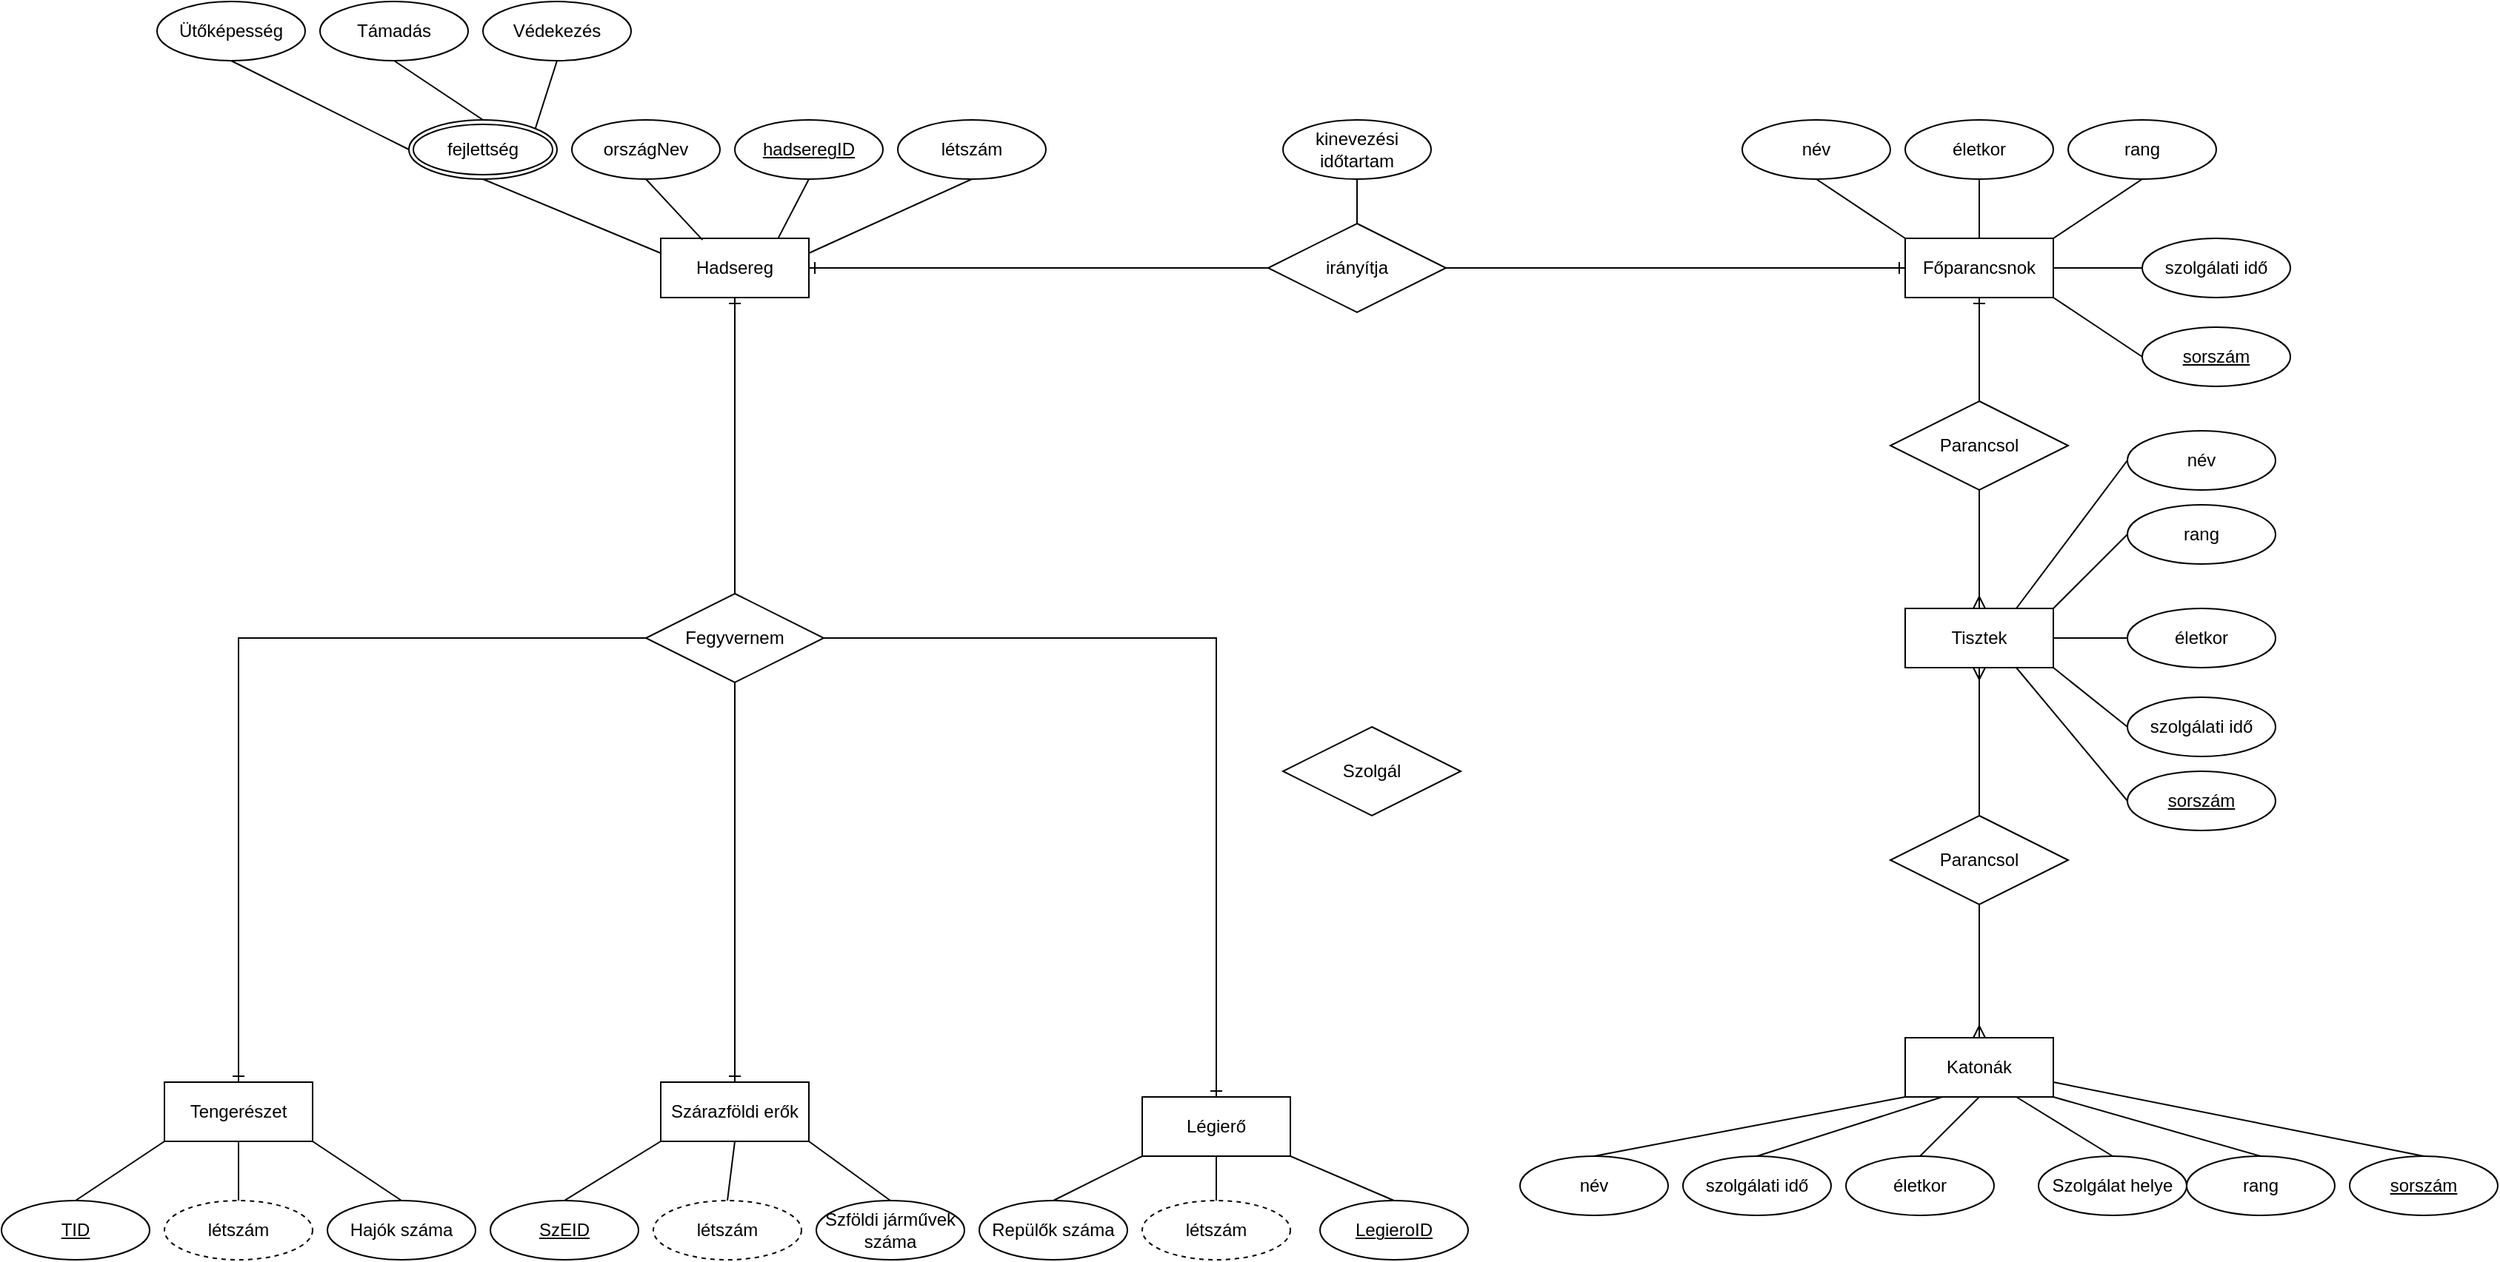 <mxfile version="20.5.3" type="github">
  <diagram id="C5RBs43oDa-KdzZeNtuy" name="Page-1">
    <mxGraphModel dx="1585" dy="1062" grid="1" gridSize="10" guides="1" tooltips="1" connect="1" arrows="1" fold="1" page="0" pageScale="1" pageWidth="827" pageHeight="1169" math="0" shadow="0">
      <root>
        <mxCell id="WIyWlLk6GJQsqaUBKTNV-0" />
        <mxCell id="WIyWlLk6GJQsqaUBKTNV-1" parent="WIyWlLk6GJQsqaUBKTNV-0" />
        <mxCell id="_7Anegimoyhtmtky0yuV-0" value="Hadsereg" style="whiteSpace=wrap;html=1;align=center;" parent="WIyWlLk6GJQsqaUBKTNV-1" vertex="1">
          <mxGeometry x="80" y="40" width="100" height="40" as="geometry" />
        </mxCell>
        <mxCell id="_7Anegimoyhtmtky0yuV-1" value="országNev" style="ellipse;whiteSpace=wrap;html=1;align=center;" parent="WIyWlLk6GJQsqaUBKTNV-1" vertex="1">
          <mxGeometry x="20" y="-40" width="100" height="40" as="geometry" />
        </mxCell>
        <mxCell id="_7Anegimoyhtmtky0yuV-3" value="létszám" style="ellipse;whiteSpace=wrap;html=1;align=center;" parent="WIyWlLk6GJQsqaUBKTNV-1" vertex="1">
          <mxGeometry x="240" y="-40" width="100" height="40" as="geometry" />
        </mxCell>
        <mxCell id="_7Anegimoyhtmtky0yuV-4" value="" style="fontSize=12;html=1;endArrow=ERone;endFill=1;rounded=0;entryX=0.5;entryY=0;entryDx=0;entryDy=0;edgeStyle=orthogonalEdgeStyle;exitX=0.5;exitY=1;exitDx=0;exitDy=0;" parent="WIyWlLk6GJQsqaUBKTNV-1" target="_7Anegimoyhtmtky0yuV-6" edge="1" source="_7Anegimoyhtmtky0yuV-15">
          <mxGeometry width="100" height="100" relative="1" as="geometry">
            <mxPoint x="125" y="520" as="sourcePoint" />
            <mxPoint x="125" y="530" as="targetPoint" />
          </mxGeometry>
        </mxCell>
        <mxCell id="_7Anegimoyhtmtky0yuV-6" value="Szárazföldi erők" style="whiteSpace=wrap;html=1;align=center;" parent="WIyWlLk6GJQsqaUBKTNV-1" vertex="1">
          <mxGeometry x="80" y="610" width="100" height="40" as="geometry" />
        </mxCell>
        <mxCell id="_7Anegimoyhtmtky0yuV-7" value="Légierő" style="whiteSpace=wrap;html=1;align=center;" parent="WIyWlLk6GJQsqaUBKTNV-1" vertex="1">
          <mxGeometry x="405" y="620" width="100" height="40" as="geometry" />
        </mxCell>
        <mxCell id="_7Anegimoyhtmtky0yuV-9" value="" style="edgeStyle=orthogonalEdgeStyle;fontSize=12;html=1;endArrow=ERone;endFill=1;rounded=0;entryX=0.5;entryY=0;entryDx=0;entryDy=0;exitX=1;exitY=0.5;exitDx=0;exitDy=0;" parent="WIyWlLk6GJQsqaUBKTNV-1" source="_7Anegimoyhtmtky0yuV-15" target="_7Anegimoyhtmtky0yuV-7" edge="1">
          <mxGeometry width="100" height="100" relative="1" as="geometry">
            <mxPoint x="175" y="515" as="sourcePoint" />
            <mxPoint x="215" y="500" as="targetPoint" />
          </mxGeometry>
        </mxCell>
        <mxCell id="_7Anegimoyhtmtky0yuV-10" value="Tengerészet" style="whiteSpace=wrap;html=1;align=center;" parent="WIyWlLk6GJQsqaUBKTNV-1" vertex="1">
          <mxGeometry x="-255" y="610" width="100" height="40" as="geometry" />
        </mxCell>
        <mxCell id="_7Anegimoyhtmtky0yuV-11" value="" style="edgeStyle=orthogonalEdgeStyle;fontSize=12;html=1;endArrow=ERone;endFill=1;rounded=0;entryX=0.5;entryY=0;entryDx=0;entryDy=0;exitX=0;exitY=0.5;exitDx=0;exitDy=0;" parent="WIyWlLk6GJQsqaUBKTNV-1" source="_7Anegimoyhtmtky0yuV-15" target="_7Anegimoyhtmtky0yuV-10" edge="1">
          <mxGeometry width="100" height="100" relative="1" as="geometry">
            <mxPoint x="75" y="515" as="sourcePoint" />
            <mxPoint x="215" y="500" as="targetPoint" />
          </mxGeometry>
        </mxCell>
        <mxCell id="_7Anegimoyhtmtky0yuV-12" value="" style="endArrow=none;html=1;rounded=0;exitX=0.5;exitY=1;exitDx=0;exitDy=0;entryX=0.282;entryY=0.026;entryDx=0;entryDy=0;entryPerimeter=0;" parent="WIyWlLk6GJQsqaUBKTNV-1" source="_7Anegimoyhtmtky0yuV-1" target="_7Anegimoyhtmtky0yuV-0" edge="1">
          <mxGeometry relative="1" as="geometry">
            <mxPoint x="90" y="220" as="sourcePoint" />
            <mxPoint x="250" y="220" as="targetPoint" />
          </mxGeometry>
        </mxCell>
        <mxCell id="_7Anegimoyhtmtky0yuV-13" value="" style="endArrow=none;html=1;rounded=0;exitX=0.5;exitY=1;exitDx=0;exitDy=0;entryX=0.792;entryY=0.002;entryDx=0;entryDy=0;entryPerimeter=0;" parent="WIyWlLk6GJQsqaUBKTNV-1" source="_7Anegimoyhtmtky0yuV-25" target="_7Anegimoyhtmtky0yuV-0" edge="1">
          <mxGeometry relative="1" as="geometry">
            <mxPoint x="130" as="sourcePoint" />
            <mxPoint x="250" y="220" as="targetPoint" />
          </mxGeometry>
        </mxCell>
        <mxCell id="_7Anegimoyhtmtky0yuV-14" value="" style="endArrow=none;html=1;rounded=0;entryX=0.5;entryY=1;entryDx=0;entryDy=0;exitX=1;exitY=0.25;exitDx=0;exitDy=0;" parent="WIyWlLk6GJQsqaUBKTNV-1" source="_7Anegimoyhtmtky0yuV-0" target="_7Anegimoyhtmtky0yuV-3" edge="1">
          <mxGeometry relative="1" as="geometry">
            <mxPoint x="180" y="40" as="sourcePoint" />
            <mxPoint x="250" y="220" as="targetPoint" />
          </mxGeometry>
        </mxCell>
        <mxCell id="_7Anegimoyhtmtky0yuV-15" value="Fegyvernem" style="shape=rhombus;perimeter=rhombusPerimeter;whiteSpace=wrap;html=1;align=center;" parent="WIyWlLk6GJQsqaUBKTNV-1" vertex="1">
          <mxGeometry x="70" y="280" width="120" height="60" as="geometry" />
        </mxCell>
        <mxCell id="_7Anegimoyhtmtky0yuV-18" value="" style="edgeStyle=orthogonalEdgeStyle;fontSize=12;html=1;endArrow=ERone;endFill=1;rounded=0;exitX=0.5;exitY=0;exitDx=0;exitDy=0;entryX=0.5;entryY=1;entryDx=0;entryDy=0;" parent="WIyWlLk6GJQsqaUBKTNV-1" source="_7Anegimoyhtmtky0yuV-15" target="_7Anegimoyhtmtky0yuV-0" edge="1">
          <mxGeometry width="100" height="100" relative="1" as="geometry">
            <mxPoint x="260" y="270" as="sourcePoint" />
            <mxPoint x="360" y="170" as="targetPoint" />
          </mxGeometry>
        </mxCell>
        <mxCell id="_7Anegimoyhtmtky0yuV-19" value="Főparancsnok" style="whiteSpace=wrap;html=1;align=center;" parent="WIyWlLk6GJQsqaUBKTNV-1" vertex="1">
          <mxGeometry x="920" y="40" width="100" height="40" as="geometry" />
        </mxCell>
        <mxCell id="_7Anegimoyhtmtky0yuV-20" value="irányítja" style="shape=rhombus;perimeter=rhombusPerimeter;whiteSpace=wrap;html=1;align=center;" parent="WIyWlLk6GJQsqaUBKTNV-1" vertex="1">
          <mxGeometry x="490" y="30" width="120" height="60" as="geometry" />
        </mxCell>
        <mxCell id="_7Anegimoyhtmtky0yuV-21" value="" style="edgeStyle=orthogonalEdgeStyle;fontSize=12;html=1;endArrow=ERone;endFill=1;rounded=0;exitX=0;exitY=0.5;exitDx=0;exitDy=0;entryX=1;entryY=0.5;entryDx=0;entryDy=0;" parent="WIyWlLk6GJQsqaUBKTNV-1" source="_7Anegimoyhtmtky0yuV-20" target="_7Anegimoyhtmtky0yuV-0" edge="1">
          <mxGeometry width="100" height="100" relative="1" as="geometry">
            <mxPoint x="360" y="370" as="sourcePoint" />
            <mxPoint x="460" y="270" as="targetPoint" />
          </mxGeometry>
        </mxCell>
        <mxCell id="_7Anegimoyhtmtky0yuV-22" value="" style="edgeStyle=orthogonalEdgeStyle;fontSize=12;html=1;endArrow=ERone;endFill=1;rounded=0;exitX=1;exitY=0.5;exitDx=0;exitDy=0;entryX=0;entryY=0.5;entryDx=0;entryDy=0;" parent="WIyWlLk6GJQsqaUBKTNV-1" source="_7Anegimoyhtmtky0yuV-20" target="_7Anegimoyhtmtky0yuV-19" edge="1">
          <mxGeometry width="100" height="100" relative="1" as="geometry">
            <mxPoint x="360" y="370" as="sourcePoint" />
            <mxPoint x="460" y="270" as="targetPoint" />
          </mxGeometry>
        </mxCell>
        <mxCell id="_7Anegimoyhtmtky0yuV-24" value="kinevezési időtartam" style="ellipse;whiteSpace=wrap;html=1;align=center;" parent="WIyWlLk6GJQsqaUBKTNV-1" vertex="1">
          <mxGeometry x="500" y="-40" width="100" height="40" as="geometry" />
        </mxCell>
        <mxCell id="_7Anegimoyhtmtky0yuV-25" value="hadseregID" style="ellipse;whiteSpace=wrap;html=1;align=center;fontStyle=4;" parent="WIyWlLk6GJQsqaUBKTNV-1" vertex="1">
          <mxGeometry x="130" y="-40" width="100" height="40" as="geometry" />
        </mxCell>
        <mxCell id="_7Anegimoyhtmtky0yuV-26" value="" style="endArrow=none;html=1;rounded=0;entryX=0.5;entryY=0;entryDx=0;entryDy=0;exitX=0.5;exitY=1;exitDx=0;exitDy=0;" parent="WIyWlLk6GJQsqaUBKTNV-1" source="_7Anegimoyhtmtky0yuV-24" target="_7Anegimoyhtmtky0yuV-20" edge="1">
          <mxGeometry relative="1" as="geometry">
            <mxPoint x="570" y="320" as="sourcePoint" />
            <mxPoint x="730" y="320" as="targetPoint" />
          </mxGeometry>
        </mxCell>
        <mxCell id="_7Anegimoyhtmtky0yuV-27" value="név" style="ellipse;whiteSpace=wrap;html=1;align=center;" parent="WIyWlLk6GJQsqaUBKTNV-1" vertex="1">
          <mxGeometry x="810" y="-40" width="100" height="40" as="geometry" />
        </mxCell>
        <mxCell id="_7Anegimoyhtmtky0yuV-28" value="életkor" style="ellipse;whiteSpace=wrap;html=1;align=center;" parent="WIyWlLk6GJQsqaUBKTNV-1" vertex="1">
          <mxGeometry x="920" y="-40" width="100" height="40" as="geometry" />
        </mxCell>
        <mxCell id="_7Anegimoyhtmtky0yuV-29" value="rang" style="ellipse;whiteSpace=wrap;html=1;align=center;" parent="WIyWlLk6GJQsqaUBKTNV-1" vertex="1">
          <mxGeometry x="1030" y="-40" width="100" height="40" as="geometry" />
        </mxCell>
        <mxCell id="_7Anegimoyhtmtky0yuV-30" value="" style="endArrow=none;html=1;rounded=0;entryX=0.5;entryY=1;entryDx=0;entryDy=0;exitX=0;exitY=0;exitDx=0;exitDy=0;" parent="WIyWlLk6GJQsqaUBKTNV-1" source="_7Anegimoyhtmtky0yuV-19" target="_7Anegimoyhtmtky0yuV-27" edge="1">
          <mxGeometry relative="1" as="geometry">
            <mxPoint x="570" y="210" as="sourcePoint" />
            <mxPoint x="730" y="210" as="targetPoint" />
          </mxGeometry>
        </mxCell>
        <mxCell id="_7Anegimoyhtmtky0yuV-31" value="" style="endArrow=none;html=1;rounded=0;entryX=0.5;entryY=1;entryDx=0;entryDy=0;exitX=0.5;exitY=0;exitDx=0;exitDy=0;" parent="WIyWlLk6GJQsqaUBKTNV-1" source="_7Anegimoyhtmtky0yuV-19" target="_7Anegimoyhtmtky0yuV-28" edge="1">
          <mxGeometry relative="1" as="geometry">
            <mxPoint x="570" y="210" as="sourcePoint" />
            <mxPoint x="730" y="210" as="targetPoint" />
          </mxGeometry>
        </mxCell>
        <mxCell id="_7Anegimoyhtmtky0yuV-32" value="" style="endArrow=none;html=1;rounded=0;entryX=0.5;entryY=1;entryDx=0;entryDy=0;exitX=1;exitY=0;exitDx=0;exitDy=0;" parent="WIyWlLk6GJQsqaUBKTNV-1" source="_7Anegimoyhtmtky0yuV-19" target="_7Anegimoyhtmtky0yuV-29" edge="1">
          <mxGeometry relative="1" as="geometry">
            <mxPoint x="570" y="210" as="sourcePoint" />
            <mxPoint x="730" y="210" as="targetPoint" />
          </mxGeometry>
        </mxCell>
        <mxCell id="_7Anegimoyhtmtky0yuV-33" value="szolgálati idő" style="ellipse;whiteSpace=wrap;html=1;align=center;" parent="WIyWlLk6GJQsqaUBKTNV-1" vertex="1">
          <mxGeometry x="1080" y="40" width="100" height="40" as="geometry" />
        </mxCell>
        <mxCell id="_7Anegimoyhtmtky0yuV-34" value="" style="endArrow=none;html=1;rounded=0;entryX=1;entryY=0.5;entryDx=0;entryDy=0;exitX=0;exitY=0.5;exitDx=0;exitDy=0;" parent="WIyWlLk6GJQsqaUBKTNV-1" source="_7Anegimoyhtmtky0yuV-33" target="_7Anegimoyhtmtky0yuV-19" edge="1">
          <mxGeometry relative="1" as="geometry">
            <mxPoint x="570" y="210" as="sourcePoint" />
            <mxPoint x="730" y="210" as="targetPoint" />
          </mxGeometry>
        </mxCell>
        <mxCell id="_7Anegimoyhtmtky0yuV-35" value="Parancsol" style="shape=rhombus;perimeter=rhombusPerimeter;whiteSpace=wrap;html=1;align=center;" parent="WIyWlLk6GJQsqaUBKTNV-1" vertex="1">
          <mxGeometry x="910" y="150" width="120" height="60" as="geometry" />
        </mxCell>
        <mxCell id="_7Anegimoyhtmtky0yuV-36" value="Tisztek" style="whiteSpace=wrap;html=1;align=center;" parent="WIyWlLk6GJQsqaUBKTNV-1" vertex="1">
          <mxGeometry x="920" y="290" width="100" height="40" as="geometry" />
        </mxCell>
        <mxCell id="_7Anegimoyhtmtky0yuV-37" value="" style="edgeStyle=orthogonalEdgeStyle;fontSize=12;html=1;endArrow=ERmany;rounded=0;exitX=0.5;exitY=1;exitDx=0;exitDy=0;entryX=0.5;entryY=0;entryDx=0;entryDy=0;" parent="WIyWlLk6GJQsqaUBKTNV-1" source="_7Anegimoyhtmtky0yuV-35" target="_7Anegimoyhtmtky0yuV-36" edge="1">
          <mxGeometry width="100" height="100" relative="1" as="geometry">
            <mxPoint x="600" y="370" as="sourcePoint" />
            <mxPoint x="700" y="270" as="targetPoint" />
          </mxGeometry>
        </mxCell>
        <mxCell id="_7Anegimoyhtmtky0yuV-38" value="" style="edgeStyle=orthogonalEdgeStyle;fontSize=12;html=1;endArrow=ERone;endFill=1;rounded=0;exitX=0.5;exitY=0;exitDx=0;exitDy=0;entryX=0.5;entryY=1;entryDx=0;entryDy=0;" parent="WIyWlLk6GJQsqaUBKTNV-1" source="_7Anegimoyhtmtky0yuV-35" target="_7Anegimoyhtmtky0yuV-19" edge="1">
          <mxGeometry width="100" height="100" relative="1" as="geometry">
            <mxPoint x="600" y="370" as="sourcePoint" />
            <mxPoint x="700" y="270" as="targetPoint" />
          </mxGeometry>
        </mxCell>
        <mxCell id="_7Anegimoyhtmtky0yuV-39" value="szolgálati idő" style="ellipse;whiteSpace=wrap;html=1;align=center;" parent="WIyWlLk6GJQsqaUBKTNV-1" vertex="1">
          <mxGeometry x="1070" y="350" width="100" height="40" as="geometry" />
        </mxCell>
        <mxCell id="_7Anegimoyhtmtky0yuV-40" value="életkor" style="ellipse;whiteSpace=wrap;html=1;align=center;" parent="WIyWlLk6GJQsqaUBKTNV-1" vertex="1">
          <mxGeometry x="1070" y="290" width="100" height="40" as="geometry" />
        </mxCell>
        <mxCell id="_7Anegimoyhtmtky0yuV-41" value="rang" style="ellipse;whiteSpace=wrap;html=1;align=center;" parent="WIyWlLk6GJQsqaUBKTNV-1" vertex="1">
          <mxGeometry x="1070" y="220" width="100" height="40" as="geometry" />
        </mxCell>
        <mxCell id="_7Anegimoyhtmtky0yuV-42" value="név" style="ellipse;whiteSpace=wrap;html=1;align=center;" parent="WIyWlLk6GJQsqaUBKTNV-1" vertex="1">
          <mxGeometry x="1070" y="170" width="100" height="40" as="geometry" />
        </mxCell>
        <mxCell id="_7Anegimoyhtmtky0yuV-43" value="" style="endArrow=none;html=1;rounded=0;entryX=0;entryY=0.5;entryDx=0;entryDy=0;exitX=0.75;exitY=0;exitDx=0;exitDy=0;" parent="WIyWlLk6GJQsqaUBKTNV-1" source="_7Anegimoyhtmtky0yuV-36" target="_7Anegimoyhtmtky0yuV-42" edge="1">
          <mxGeometry relative="1" as="geometry">
            <mxPoint x="570" y="320" as="sourcePoint" />
            <mxPoint x="730" y="320" as="targetPoint" />
          </mxGeometry>
        </mxCell>
        <mxCell id="_7Anegimoyhtmtky0yuV-44" value="" style="endArrow=none;html=1;rounded=0;entryX=0;entryY=0.5;entryDx=0;entryDy=0;exitX=1;exitY=0;exitDx=0;exitDy=0;" parent="WIyWlLk6GJQsqaUBKTNV-1" source="_7Anegimoyhtmtky0yuV-36" target="_7Anegimoyhtmtky0yuV-41" edge="1">
          <mxGeometry relative="1" as="geometry">
            <mxPoint x="570" y="320" as="sourcePoint" />
            <mxPoint x="730" y="320" as="targetPoint" />
          </mxGeometry>
        </mxCell>
        <mxCell id="_7Anegimoyhtmtky0yuV-45" value="" style="endArrow=none;html=1;rounded=0;entryX=0;entryY=0.5;entryDx=0;entryDy=0;exitX=1;exitY=0.5;exitDx=0;exitDy=0;" parent="WIyWlLk6GJQsqaUBKTNV-1" source="_7Anegimoyhtmtky0yuV-36" target="_7Anegimoyhtmtky0yuV-40" edge="1">
          <mxGeometry relative="1" as="geometry">
            <mxPoint x="570" y="320" as="sourcePoint" />
            <mxPoint x="730" y="320" as="targetPoint" />
          </mxGeometry>
        </mxCell>
        <mxCell id="_7Anegimoyhtmtky0yuV-46" value="" style="endArrow=none;html=1;rounded=0;entryX=0;entryY=0.5;entryDx=0;entryDy=0;exitX=1;exitY=1;exitDx=0;exitDy=0;" parent="WIyWlLk6GJQsqaUBKTNV-1" source="_7Anegimoyhtmtky0yuV-36" target="_7Anegimoyhtmtky0yuV-39" edge="1">
          <mxGeometry relative="1" as="geometry">
            <mxPoint x="570" y="320" as="sourcePoint" />
            <mxPoint x="730" y="320" as="targetPoint" />
          </mxGeometry>
        </mxCell>
        <mxCell id="_7Anegimoyhtmtky0yuV-47" value="Parancsol" style="shape=rhombus;perimeter=rhombusPerimeter;whiteSpace=wrap;html=1;align=center;" parent="WIyWlLk6GJQsqaUBKTNV-1" vertex="1">
          <mxGeometry x="910" y="430" width="120" height="60" as="geometry" />
        </mxCell>
        <mxCell id="_7Anegimoyhtmtky0yuV-48" value="" style="edgeStyle=orthogonalEdgeStyle;fontSize=12;html=1;endArrow=ERmany;rounded=0;exitX=0.5;exitY=0;exitDx=0;exitDy=0;entryX=0.5;entryY=1;entryDx=0;entryDy=0;" parent="WIyWlLk6GJQsqaUBKTNV-1" source="_7Anegimoyhtmtky0yuV-47" target="_7Anegimoyhtmtky0yuV-36" edge="1">
          <mxGeometry width="100" height="100" relative="1" as="geometry">
            <mxPoint x="970" y="430" as="sourcePoint" />
            <mxPoint x="700" y="370" as="targetPoint" />
          </mxGeometry>
        </mxCell>
        <mxCell id="_7Anegimoyhtmtky0yuV-49" value="Katonák" style="whiteSpace=wrap;html=1;align=center;" parent="WIyWlLk6GJQsqaUBKTNV-1" vertex="1">
          <mxGeometry x="920" y="580" width="100" height="40" as="geometry" />
        </mxCell>
        <mxCell id="_7Anegimoyhtmtky0yuV-50" value="" style="edgeStyle=orthogonalEdgeStyle;fontSize=12;html=1;endArrow=ERmany;rounded=0;exitX=0.5;exitY=1;exitDx=0;exitDy=0;entryX=0.5;entryY=0;entryDx=0;entryDy=0;" parent="WIyWlLk6GJQsqaUBKTNV-1" source="_7Anegimoyhtmtky0yuV-47" target="_7Anegimoyhtmtky0yuV-49" edge="1">
          <mxGeometry width="100" height="100" relative="1" as="geometry">
            <mxPoint x="600" y="470" as="sourcePoint" />
            <mxPoint x="700" y="370" as="targetPoint" />
          </mxGeometry>
        </mxCell>
        <mxCell id="_7Anegimoyhtmtky0yuV-51" value="szolgálati idő" style="ellipse;whiteSpace=wrap;html=1;align=center;" parent="WIyWlLk6GJQsqaUBKTNV-1" vertex="1">
          <mxGeometry x="770" y="660" width="100" height="40" as="geometry" />
        </mxCell>
        <mxCell id="_7Anegimoyhtmtky0yuV-52" value="életkor" style="ellipse;whiteSpace=wrap;html=1;align=center;" parent="WIyWlLk6GJQsqaUBKTNV-1" vertex="1">
          <mxGeometry x="880" y="660" width="100" height="40" as="geometry" />
        </mxCell>
        <mxCell id="_7Anegimoyhtmtky0yuV-53" value="rang" style="ellipse;whiteSpace=wrap;html=1;align=center;" parent="WIyWlLk6GJQsqaUBKTNV-1" vertex="1">
          <mxGeometry x="1110" y="660" width="100" height="40" as="geometry" />
        </mxCell>
        <mxCell id="_7Anegimoyhtmtky0yuV-54" value="név" style="ellipse;whiteSpace=wrap;html=1;align=center;" parent="WIyWlLk6GJQsqaUBKTNV-1" vertex="1">
          <mxGeometry x="660" y="660" width="100" height="40" as="geometry" />
        </mxCell>
        <mxCell id="_7Anegimoyhtmtky0yuV-55" value="" style="endArrow=none;html=1;rounded=0;entryX=0;entryY=1;entryDx=0;entryDy=0;exitX=0.5;exitY=0;exitDx=0;exitDy=0;" parent="WIyWlLk6GJQsqaUBKTNV-1" source="_7Anegimoyhtmtky0yuV-54" target="_7Anegimoyhtmtky0yuV-49" edge="1">
          <mxGeometry relative="1" as="geometry">
            <mxPoint x="570" y="510" as="sourcePoint" />
            <mxPoint x="730" y="510" as="targetPoint" />
          </mxGeometry>
        </mxCell>
        <mxCell id="_7Anegimoyhtmtky0yuV-56" value="" style="endArrow=none;html=1;rounded=0;entryX=0.25;entryY=1;entryDx=0;entryDy=0;exitX=0.5;exitY=0;exitDx=0;exitDy=0;" parent="WIyWlLk6GJQsqaUBKTNV-1" source="_7Anegimoyhtmtky0yuV-51" target="_7Anegimoyhtmtky0yuV-49" edge="1">
          <mxGeometry relative="1" as="geometry">
            <mxPoint x="570" y="510" as="sourcePoint" />
            <mxPoint x="730" y="510" as="targetPoint" />
          </mxGeometry>
        </mxCell>
        <mxCell id="_7Anegimoyhtmtky0yuV-58" value="" style="endArrow=none;html=1;rounded=0;entryX=1;entryY=1;entryDx=0;entryDy=0;exitX=0.5;exitY=0;exitDx=0;exitDy=0;" parent="WIyWlLk6GJQsqaUBKTNV-1" source="_7Anegimoyhtmtky0yuV-53" target="_7Anegimoyhtmtky0yuV-49" edge="1">
          <mxGeometry relative="1" as="geometry">
            <mxPoint x="570" y="510" as="sourcePoint" />
            <mxPoint x="730" y="510" as="targetPoint" />
          </mxGeometry>
        </mxCell>
        <mxCell id="_7Anegimoyhtmtky0yuV-59" value="sorszám" style="ellipse;whiteSpace=wrap;html=1;align=center;fontStyle=4;" parent="WIyWlLk6GJQsqaUBKTNV-1" vertex="1">
          <mxGeometry x="1220" y="660" width="100" height="40" as="geometry" />
        </mxCell>
        <mxCell id="_7Anegimoyhtmtky0yuV-60" value="sorszám" style="ellipse;whiteSpace=wrap;html=1;align=center;fontStyle=4;" parent="WIyWlLk6GJQsqaUBKTNV-1" vertex="1">
          <mxGeometry x="1070" y="400" width="100" height="40" as="geometry" />
        </mxCell>
        <mxCell id="_7Anegimoyhtmtky0yuV-61" value="sorszám" style="ellipse;whiteSpace=wrap;html=1;align=center;fontStyle=4;" parent="WIyWlLk6GJQsqaUBKTNV-1" vertex="1">
          <mxGeometry x="1080" y="100" width="100" height="40" as="geometry" />
        </mxCell>
        <mxCell id="_7Anegimoyhtmtky0yuV-62" value="" style="endArrow=none;html=1;rounded=0;entryX=1;entryY=1;entryDx=0;entryDy=0;exitX=0;exitY=0.5;exitDx=0;exitDy=0;" parent="WIyWlLk6GJQsqaUBKTNV-1" source="_7Anegimoyhtmtky0yuV-61" target="_7Anegimoyhtmtky0yuV-19" edge="1">
          <mxGeometry relative="1" as="geometry">
            <mxPoint x="570" y="210" as="sourcePoint" />
            <mxPoint x="730" y="210" as="targetPoint" />
          </mxGeometry>
        </mxCell>
        <mxCell id="_7Anegimoyhtmtky0yuV-63" value="" style="endArrow=none;html=1;rounded=0;entryX=0;entryY=0.5;entryDx=0;entryDy=0;exitX=0.75;exitY=1;exitDx=0;exitDy=0;" parent="WIyWlLk6GJQsqaUBKTNV-1" source="_7Anegimoyhtmtky0yuV-36" target="_7Anegimoyhtmtky0yuV-60" edge="1">
          <mxGeometry relative="1" as="geometry">
            <mxPoint x="570" y="410" as="sourcePoint" />
            <mxPoint x="730" y="410" as="targetPoint" />
          </mxGeometry>
        </mxCell>
        <mxCell id="_7Anegimoyhtmtky0yuV-65" value="" style="endArrow=none;html=1;rounded=0;entryX=1;entryY=0.75;entryDx=0;entryDy=0;exitX=0.5;exitY=0;exitDx=0;exitDy=0;" parent="WIyWlLk6GJQsqaUBKTNV-1" source="_7Anegimoyhtmtky0yuV-59" target="_7Anegimoyhtmtky0yuV-49" edge="1">
          <mxGeometry relative="1" as="geometry">
            <mxPoint x="570" y="610" as="sourcePoint" />
            <mxPoint x="730" y="610" as="targetPoint" />
          </mxGeometry>
        </mxCell>
        <mxCell id="_7Anegimoyhtmtky0yuV-69" value="SzEID" style="ellipse;whiteSpace=wrap;html=1;align=center;fontStyle=4;" parent="WIyWlLk6GJQsqaUBKTNV-1" vertex="1">
          <mxGeometry x="-35" y="690" width="100" height="40" as="geometry" />
        </mxCell>
        <mxCell id="_7Anegimoyhtmtky0yuV-70" value="LegieroID" style="ellipse;whiteSpace=wrap;html=1;align=center;fontStyle=4;" parent="WIyWlLk6GJQsqaUBKTNV-1" vertex="1">
          <mxGeometry x="525" y="690" width="100" height="40" as="geometry" />
        </mxCell>
        <mxCell id="_7Anegimoyhtmtky0yuV-71" value="TID" style="ellipse;whiteSpace=wrap;html=1;align=center;fontStyle=4;" parent="WIyWlLk6GJQsqaUBKTNV-1" vertex="1">
          <mxGeometry x="-365" y="690" width="100" height="40" as="geometry" />
        </mxCell>
        <mxCell id="_7Anegimoyhtmtky0yuV-73" value="létszám" style="ellipse;whiteSpace=wrap;html=1;align=center;dashed=1;" parent="WIyWlLk6GJQsqaUBKTNV-1" vertex="1">
          <mxGeometry x="-255" y="690" width="100" height="40" as="geometry" />
        </mxCell>
        <mxCell id="_7Anegimoyhtmtky0yuV-74" value="létszám" style="ellipse;whiteSpace=wrap;html=1;align=center;dashed=1;" parent="WIyWlLk6GJQsqaUBKTNV-1" vertex="1">
          <mxGeometry x="75" y="690" width="100" height="40" as="geometry" />
        </mxCell>
        <mxCell id="_7Anegimoyhtmtky0yuV-75" value="létszám" style="ellipse;whiteSpace=wrap;html=1;align=center;dashed=1;" parent="WIyWlLk6GJQsqaUBKTNV-1" vertex="1">
          <mxGeometry x="405" y="690" width="100" height="40" as="geometry" />
        </mxCell>
        <mxCell id="_7Anegimoyhtmtky0yuV-76" value="Szolgálat helye" style="ellipse;whiteSpace=wrap;html=1;align=center;" parent="WIyWlLk6GJQsqaUBKTNV-1" vertex="1">
          <mxGeometry x="1010" y="660" width="100" height="40" as="geometry" />
        </mxCell>
        <mxCell id="_7Anegimoyhtmtky0yuV-77" value="" style="endArrow=none;html=1;rounded=0;entryX=0.75;entryY=1;entryDx=0;entryDy=0;exitX=0.5;exitY=0;exitDx=0;exitDy=0;" parent="WIyWlLk6GJQsqaUBKTNV-1" source="_7Anegimoyhtmtky0yuV-76" target="_7Anegimoyhtmtky0yuV-49" edge="1">
          <mxGeometry relative="1" as="geometry">
            <mxPoint x="720" y="400" as="sourcePoint" />
            <mxPoint x="880" y="400" as="targetPoint" />
          </mxGeometry>
        </mxCell>
        <mxCell id="_7Anegimoyhtmtky0yuV-80" value="fejlettség" style="ellipse;shape=doubleEllipse;margin=3;whiteSpace=wrap;html=1;align=center;" parent="WIyWlLk6GJQsqaUBKTNV-1" vertex="1">
          <mxGeometry x="-90" y="-40" width="100" height="40" as="geometry" />
        </mxCell>
        <mxCell id="_7Anegimoyhtmtky0yuV-81" value="" style="endArrow=none;html=1;rounded=0;exitX=0.5;exitY=1;exitDx=0;exitDy=0;entryX=0;entryY=0.25;entryDx=0;entryDy=0;" parent="WIyWlLk6GJQsqaUBKTNV-1" source="_7Anegimoyhtmtky0yuV-80" target="_7Anegimoyhtmtky0yuV-0" edge="1">
          <mxGeometry relative="1" as="geometry">
            <mxPoint x="20" y="-10" as="sourcePoint" />
            <mxPoint x="180" y="-10" as="targetPoint" />
          </mxGeometry>
        </mxCell>
        <mxCell id="_7Anegimoyhtmtky0yuV-82" value="Repülők száma" style="ellipse;whiteSpace=wrap;html=1;align=center;" parent="WIyWlLk6GJQsqaUBKTNV-1" vertex="1">
          <mxGeometry x="295" y="690" width="100" height="40" as="geometry" />
        </mxCell>
        <mxCell id="_7Anegimoyhtmtky0yuV-83" value="Szföldi járművek száma" style="ellipse;whiteSpace=wrap;html=1;align=center;" parent="WIyWlLk6GJQsqaUBKTNV-1" vertex="1">
          <mxGeometry x="185" y="690" width="100" height="40" as="geometry" />
        </mxCell>
        <mxCell id="_7Anegimoyhtmtky0yuV-84" value="Hajók száma" style="ellipse;whiteSpace=wrap;html=1;align=center;" parent="WIyWlLk6GJQsqaUBKTNV-1" vertex="1">
          <mxGeometry x="-145" y="690" width="100" height="40" as="geometry" />
        </mxCell>
        <mxCell id="_7Anegimoyhtmtky0yuV-85" value="" style="endArrow=none;html=1;rounded=0;exitX=0.5;exitY=0;exitDx=0;exitDy=0;entryX=0;entryY=1;entryDx=0;entryDy=0;" parent="WIyWlLk6GJQsqaUBKTNV-1" source="_7Anegimoyhtmtky0yuV-71" target="_7Anegimoyhtmtky0yuV-10" edge="1">
          <mxGeometry relative="1" as="geometry">
            <mxPoint x="-185" y="540" as="sourcePoint" />
            <mxPoint x="-25" y="540" as="targetPoint" />
          </mxGeometry>
        </mxCell>
        <mxCell id="_7Anegimoyhtmtky0yuV-86" value="" style="endArrow=none;html=1;rounded=0;exitX=0.5;exitY=1;exitDx=0;exitDy=0;entryX=0.5;entryY=0;entryDx=0;entryDy=0;" parent="WIyWlLk6GJQsqaUBKTNV-1" source="_7Anegimoyhtmtky0yuV-10" target="_7Anegimoyhtmtky0yuV-73" edge="1">
          <mxGeometry relative="1" as="geometry">
            <mxPoint x="-185" y="540" as="sourcePoint" />
            <mxPoint x="-25" y="540" as="targetPoint" />
          </mxGeometry>
        </mxCell>
        <mxCell id="_7Anegimoyhtmtky0yuV-87" value="" style="endArrow=none;html=1;rounded=0;exitX=1;exitY=1;exitDx=0;exitDy=0;entryX=0.5;entryY=0;entryDx=0;entryDy=0;" parent="WIyWlLk6GJQsqaUBKTNV-1" source="_7Anegimoyhtmtky0yuV-10" target="_7Anegimoyhtmtky0yuV-84" edge="1">
          <mxGeometry relative="1" as="geometry">
            <mxPoint x="-185" y="540" as="sourcePoint" />
            <mxPoint x="-25" y="540" as="targetPoint" />
          </mxGeometry>
        </mxCell>
        <mxCell id="_7Anegimoyhtmtky0yuV-88" value="" style="endArrow=none;html=1;rounded=0;entryX=0;entryY=1;entryDx=0;entryDy=0;exitX=0.5;exitY=0;exitDx=0;exitDy=0;" parent="WIyWlLk6GJQsqaUBKTNV-1" source="_7Anegimoyhtmtky0yuV-69" target="_7Anegimoyhtmtky0yuV-6" edge="1">
          <mxGeometry relative="1" as="geometry">
            <mxPoint x="-185" y="540" as="sourcePoint" />
            <mxPoint x="-25" y="540" as="targetPoint" />
          </mxGeometry>
        </mxCell>
        <mxCell id="_7Anegimoyhtmtky0yuV-89" value="" style="endArrow=none;html=1;rounded=0;entryX=0.5;entryY=1;entryDx=0;entryDy=0;exitX=0.5;exitY=0;exitDx=0;exitDy=0;" parent="WIyWlLk6GJQsqaUBKTNV-1" source="_7Anegimoyhtmtky0yuV-74" target="_7Anegimoyhtmtky0yuV-6" edge="1">
          <mxGeometry relative="1" as="geometry">
            <mxPoint x="-185" y="540" as="sourcePoint" />
            <mxPoint x="-25" y="540" as="targetPoint" />
          </mxGeometry>
        </mxCell>
        <mxCell id="_7Anegimoyhtmtky0yuV-90" value="" style="endArrow=none;html=1;rounded=0;exitX=1;exitY=1;exitDx=0;exitDy=0;entryX=0.5;entryY=0;entryDx=0;entryDy=0;" parent="WIyWlLk6GJQsqaUBKTNV-1" source="_7Anegimoyhtmtky0yuV-6" target="_7Anegimoyhtmtky0yuV-83" edge="1">
          <mxGeometry relative="1" as="geometry">
            <mxPoint x="-185" y="540" as="sourcePoint" />
            <mxPoint x="-25" y="540" as="targetPoint" />
          </mxGeometry>
        </mxCell>
        <mxCell id="_7Anegimoyhtmtky0yuV-91" value="" style="endArrow=none;html=1;rounded=0;exitX=0;exitY=1;exitDx=0;exitDy=0;entryX=0.5;entryY=0;entryDx=0;entryDy=0;" parent="WIyWlLk6GJQsqaUBKTNV-1" source="_7Anegimoyhtmtky0yuV-7" target="_7Anegimoyhtmtky0yuV-82" edge="1">
          <mxGeometry relative="1" as="geometry">
            <mxPoint x="305" y="540" as="sourcePoint" />
            <mxPoint x="465" y="540" as="targetPoint" />
          </mxGeometry>
        </mxCell>
        <mxCell id="_7Anegimoyhtmtky0yuV-92" value="" style="endArrow=none;html=1;rounded=0;exitX=0.5;exitY=1;exitDx=0;exitDy=0;entryX=0.5;entryY=0;entryDx=0;entryDy=0;" parent="WIyWlLk6GJQsqaUBKTNV-1" source="_7Anegimoyhtmtky0yuV-7" target="_7Anegimoyhtmtky0yuV-75" edge="1">
          <mxGeometry relative="1" as="geometry">
            <mxPoint x="305" y="540" as="sourcePoint" />
            <mxPoint x="465" y="540" as="targetPoint" />
          </mxGeometry>
        </mxCell>
        <mxCell id="_7Anegimoyhtmtky0yuV-93" value="" style="endArrow=none;html=1;rounded=0;exitX=1;exitY=1;exitDx=0;exitDy=0;entryX=0.5;entryY=0;entryDx=0;entryDy=0;" parent="WIyWlLk6GJQsqaUBKTNV-1" source="_7Anegimoyhtmtky0yuV-7" target="_7Anegimoyhtmtky0yuV-70" edge="1">
          <mxGeometry relative="1" as="geometry">
            <mxPoint x="305" y="540" as="sourcePoint" />
            <mxPoint x="465" y="540" as="targetPoint" />
          </mxGeometry>
        </mxCell>
        <mxCell id="KOUa7sXaI2IiGi7LpSt7-0" value="Védekezés" style="ellipse;whiteSpace=wrap;html=1;align=center;" vertex="1" parent="WIyWlLk6GJQsqaUBKTNV-1">
          <mxGeometry x="-40" y="-120" width="100" height="40" as="geometry" />
        </mxCell>
        <mxCell id="KOUa7sXaI2IiGi7LpSt7-2" value="Támadás" style="ellipse;whiteSpace=wrap;html=1;align=center;" vertex="1" parent="WIyWlLk6GJQsqaUBKTNV-1">
          <mxGeometry x="-150" y="-120" width="100" height="40" as="geometry" />
        </mxCell>
        <mxCell id="KOUa7sXaI2IiGi7LpSt7-3" value="Ütőképesség" style="ellipse;whiteSpace=wrap;html=1;align=center;" vertex="1" parent="WIyWlLk6GJQsqaUBKTNV-1">
          <mxGeometry x="-260" y="-120" width="100" height="40" as="geometry" />
        </mxCell>
        <mxCell id="KOUa7sXaI2IiGi7LpSt7-4" value="" style="endArrow=none;html=1;rounded=0;exitX=0.5;exitY=1;exitDx=0;exitDy=0;entryX=0;entryY=0.5;entryDx=0;entryDy=0;" edge="1" parent="WIyWlLk6GJQsqaUBKTNV-1" source="KOUa7sXaI2IiGi7LpSt7-3" target="_7Anegimoyhtmtky0yuV-80">
          <mxGeometry relative="1" as="geometry">
            <mxPoint x="50" y="10" as="sourcePoint" />
            <mxPoint x="210" y="10" as="targetPoint" />
          </mxGeometry>
        </mxCell>
        <mxCell id="KOUa7sXaI2IiGi7LpSt7-5" value="" style="endArrow=none;html=1;rounded=0;exitX=0.5;exitY=1;exitDx=0;exitDy=0;entryX=0.5;entryY=0;entryDx=0;entryDy=0;" edge="1" parent="WIyWlLk6GJQsqaUBKTNV-1" source="KOUa7sXaI2IiGi7LpSt7-2" target="_7Anegimoyhtmtky0yuV-80">
          <mxGeometry relative="1" as="geometry">
            <mxPoint x="50" y="10" as="sourcePoint" />
            <mxPoint x="210" y="10" as="targetPoint" />
          </mxGeometry>
        </mxCell>
        <mxCell id="KOUa7sXaI2IiGi7LpSt7-6" value="" style="endArrow=none;html=1;rounded=0;exitX=0.5;exitY=1;exitDx=0;exitDy=0;entryX=1;entryY=0;entryDx=0;entryDy=0;" edge="1" parent="WIyWlLk6GJQsqaUBKTNV-1" source="KOUa7sXaI2IiGi7LpSt7-0" target="_7Anegimoyhtmtky0yuV-80">
          <mxGeometry relative="1" as="geometry">
            <mxPoint x="50" y="10" as="sourcePoint" />
            <mxPoint x="210" y="10" as="targetPoint" />
          </mxGeometry>
        </mxCell>
        <mxCell id="KOUa7sXaI2IiGi7LpSt7-7" value="Szolgál" style="shape=rhombus;perimeter=rhombusPerimeter;whiteSpace=wrap;html=1;align=center;" vertex="1" parent="WIyWlLk6GJQsqaUBKTNV-1">
          <mxGeometry x="500" y="370" width="120" height="60" as="geometry" />
        </mxCell>
        <mxCell id="KOUa7sXaI2IiGi7LpSt7-10" value="" style="endArrow=none;html=1;rounded=0;entryX=0.5;entryY=1;entryDx=0;entryDy=0;exitX=0.5;exitY=0;exitDx=0;exitDy=0;" edge="1" parent="WIyWlLk6GJQsqaUBKTNV-1" source="_7Anegimoyhtmtky0yuV-52" target="_7Anegimoyhtmtky0yuV-49">
          <mxGeometry relative="1" as="geometry">
            <mxPoint x="830" y="590" as="sourcePoint" />
            <mxPoint x="990" y="590" as="targetPoint" />
          </mxGeometry>
        </mxCell>
      </root>
    </mxGraphModel>
  </diagram>
</mxfile>
